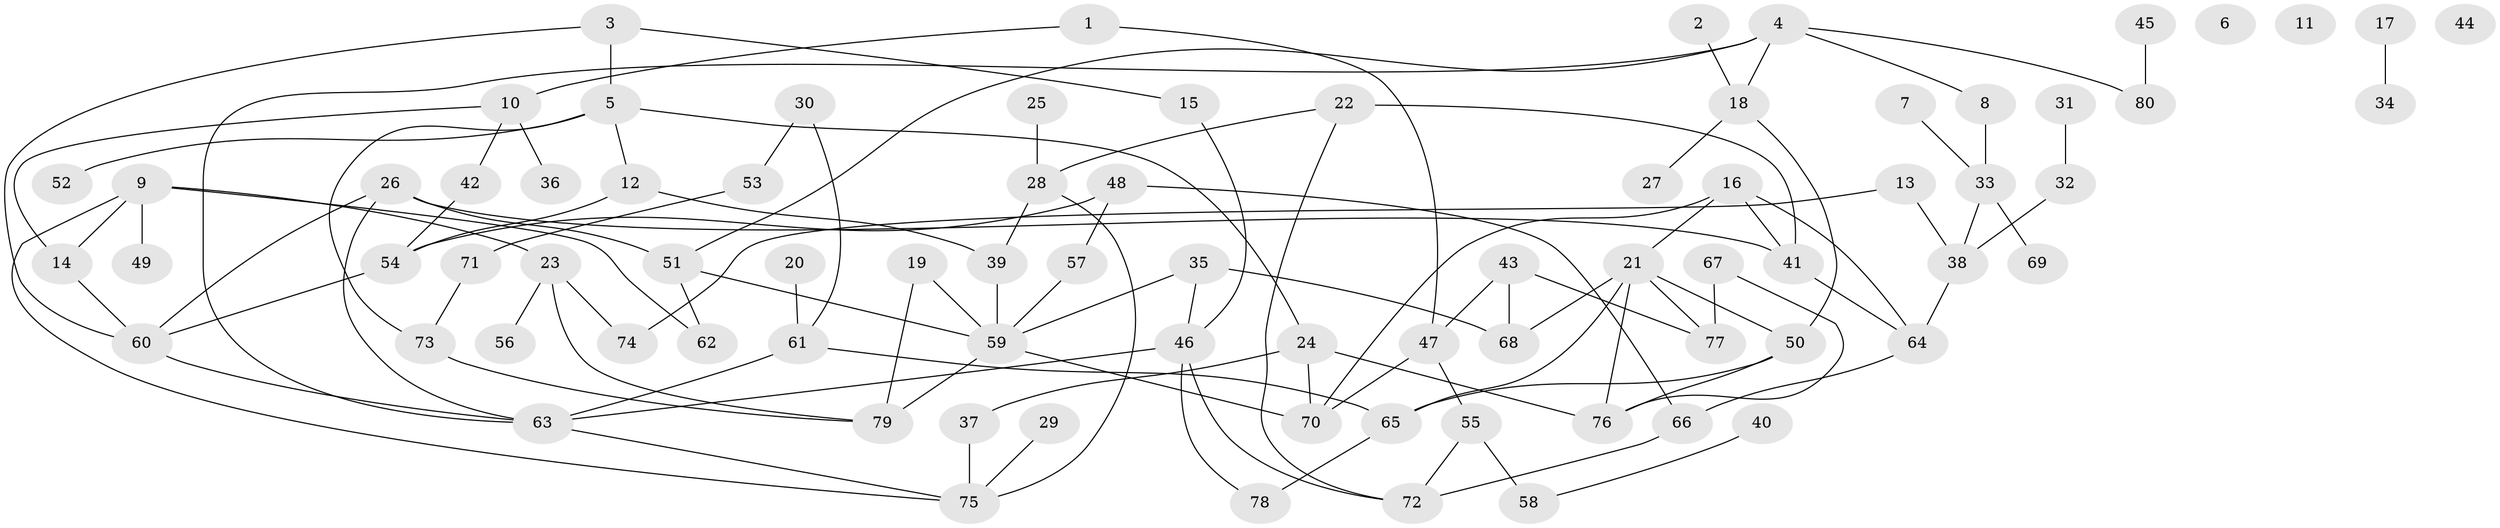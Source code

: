 // coarse degree distribution, {2: 0.1509433962264151, 1: 0.22641509433962265, 3: 0.20754716981132076, 8: 0.018867924528301886, 6: 0.05660377358490566, 0: 0.05660377358490566, 5: 0.16981132075471697, 4: 0.07547169811320754, 7: 0.03773584905660377}
// Generated by graph-tools (version 1.1) at 2025/23/03/03/25 07:23:28]
// undirected, 80 vertices, 112 edges
graph export_dot {
graph [start="1"]
  node [color=gray90,style=filled];
  1;
  2;
  3;
  4;
  5;
  6;
  7;
  8;
  9;
  10;
  11;
  12;
  13;
  14;
  15;
  16;
  17;
  18;
  19;
  20;
  21;
  22;
  23;
  24;
  25;
  26;
  27;
  28;
  29;
  30;
  31;
  32;
  33;
  34;
  35;
  36;
  37;
  38;
  39;
  40;
  41;
  42;
  43;
  44;
  45;
  46;
  47;
  48;
  49;
  50;
  51;
  52;
  53;
  54;
  55;
  56;
  57;
  58;
  59;
  60;
  61;
  62;
  63;
  64;
  65;
  66;
  67;
  68;
  69;
  70;
  71;
  72;
  73;
  74;
  75;
  76;
  77;
  78;
  79;
  80;
  1 -- 10;
  1 -- 47;
  2 -- 18;
  3 -- 5;
  3 -- 15;
  3 -- 60;
  4 -- 8;
  4 -- 18;
  4 -- 51;
  4 -- 63;
  4 -- 80;
  5 -- 12;
  5 -- 24;
  5 -- 52;
  5 -- 73;
  7 -- 33;
  8 -- 33;
  9 -- 14;
  9 -- 23;
  9 -- 49;
  9 -- 62;
  9 -- 75;
  10 -- 14;
  10 -- 36;
  10 -- 42;
  12 -- 39;
  12 -- 54;
  13 -- 38;
  13 -- 74;
  14 -- 60;
  15 -- 46;
  16 -- 21;
  16 -- 41;
  16 -- 64;
  16 -- 70;
  17 -- 34;
  18 -- 27;
  18 -- 50;
  19 -- 59;
  19 -- 79;
  20 -- 61;
  21 -- 50;
  21 -- 65;
  21 -- 68;
  21 -- 76;
  21 -- 77;
  22 -- 28;
  22 -- 41;
  22 -- 72;
  23 -- 56;
  23 -- 74;
  23 -- 79;
  24 -- 37;
  24 -- 70;
  24 -- 76;
  25 -- 28;
  26 -- 41;
  26 -- 51;
  26 -- 60;
  26 -- 63;
  28 -- 39;
  28 -- 75;
  29 -- 75;
  30 -- 53;
  30 -- 61;
  31 -- 32;
  32 -- 38;
  33 -- 38;
  33 -- 69;
  35 -- 46;
  35 -- 59;
  35 -- 68;
  37 -- 75;
  38 -- 64;
  39 -- 59;
  40 -- 58;
  41 -- 64;
  42 -- 54;
  43 -- 47;
  43 -- 68;
  43 -- 77;
  45 -- 80;
  46 -- 63;
  46 -- 72;
  46 -- 78;
  47 -- 55;
  47 -- 70;
  48 -- 54;
  48 -- 57;
  48 -- 66;
  50 -- 65;
  50 -- 76;
  51 -- 59;
  51 -- 62;
  53 -- 71;
  54 -- 60;
  55 -- 58;
  55 -- 72;
  57 -- 59;
  59 -- 70;
  59 -- 79;
  60 -- 63;
  61 -- 63;
  61 -- 65;
  63 -- 75;
  64 -- 66;
  65 -- 78;
  66 -- 72;
  67 -- 76;
  67 -- 77;
  71 -- 73;
  73 -- 79;
}
